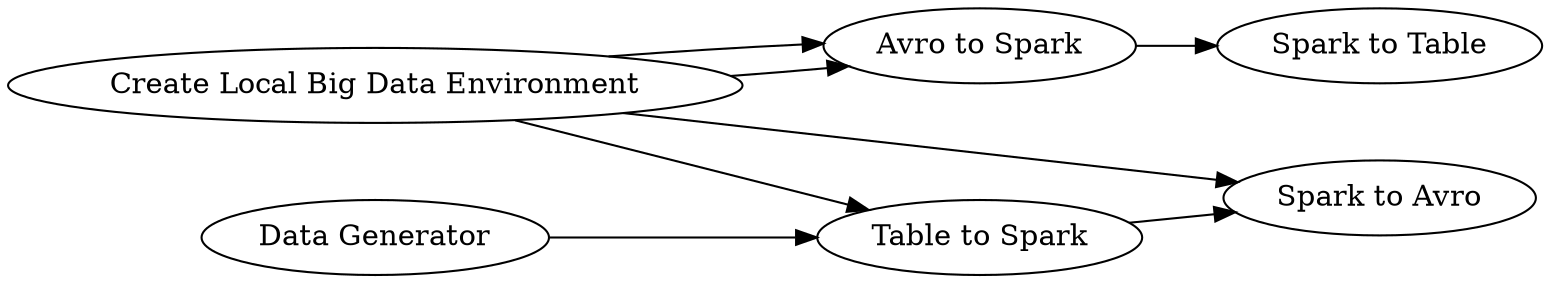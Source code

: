 digraph {
	1 [label="Create Local Big Data Environment"]
	2 [label="Spark to Avro"]
	3 [label="Avro to Spark"]
	4 [label="Spark to Table"]
	5 [label="Table to Spark"]
	6 [label="Data Generator"]
	1 -> 2
	1 -> 3
	1 -> 3
	1 -> 5
	3 -> 4
	5 -> 2
	6 -> 5
	rankdir=LR
}
